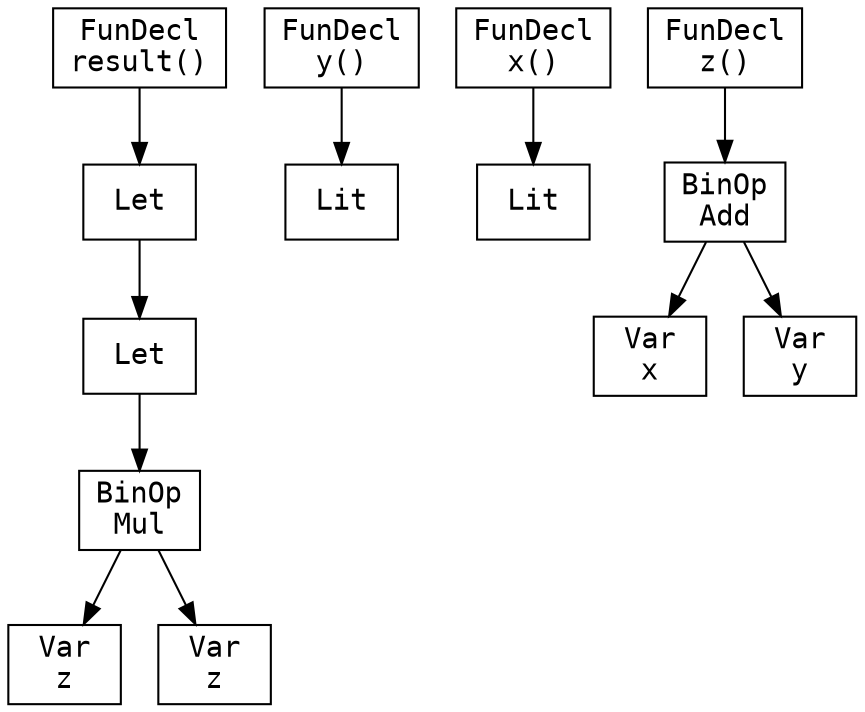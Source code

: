 digraph AST {
  node [shape=box, fontname="Courier"];
  decl0 [label="FunDecl
result()"];
  decl0_body [label="Let"];
  decl0 -> decl0_body;
  decl0_body_let0 [label="FunDecl
y()"];
  decl0_body_let0_body [label="Lit"];
  decl0_body_let0 -> decl0_body_let0_body;
  decl0_body_let1 [label="FunDecl
x()"];
  decl0_body_let1_body [label="Lit"];
  decl0_body_let1 -> decl0_body_let1_body;
  decl0_body_in [label="Let"];
  decl0_body -> decl0_body_in;
  decl0_body_in_let0 [label="FunDecl
z()"];
  decl0_body_in_let0_body [label="BinOp
Add"];
  decl0_body_in_let0 -> decl0_body_in_let0_body;
  decl0_body_in_let0_body_l [label="Var
x"];
  decl0_body_in_let0_body -> decl0_body_in_let0_body_l;
  decl0_body_in_let0_body_r [label="Var
y"];
  decl0_body_in_let0_body -> decl0_body_in_let0_body_r;
  decl0_body_in_in [label="BinOp
Mul"];
  decl0_body_in -> decl0_body_in_in;
  decl0_body_in_in_l [label="Var
z"];
  decl0_body_in_in -> decl0_body_in_in_l;
  decl0_body_in_in_r [label="Var
z"];
  decl0_body_in_in -> decl0_body_in_in_r;
}
